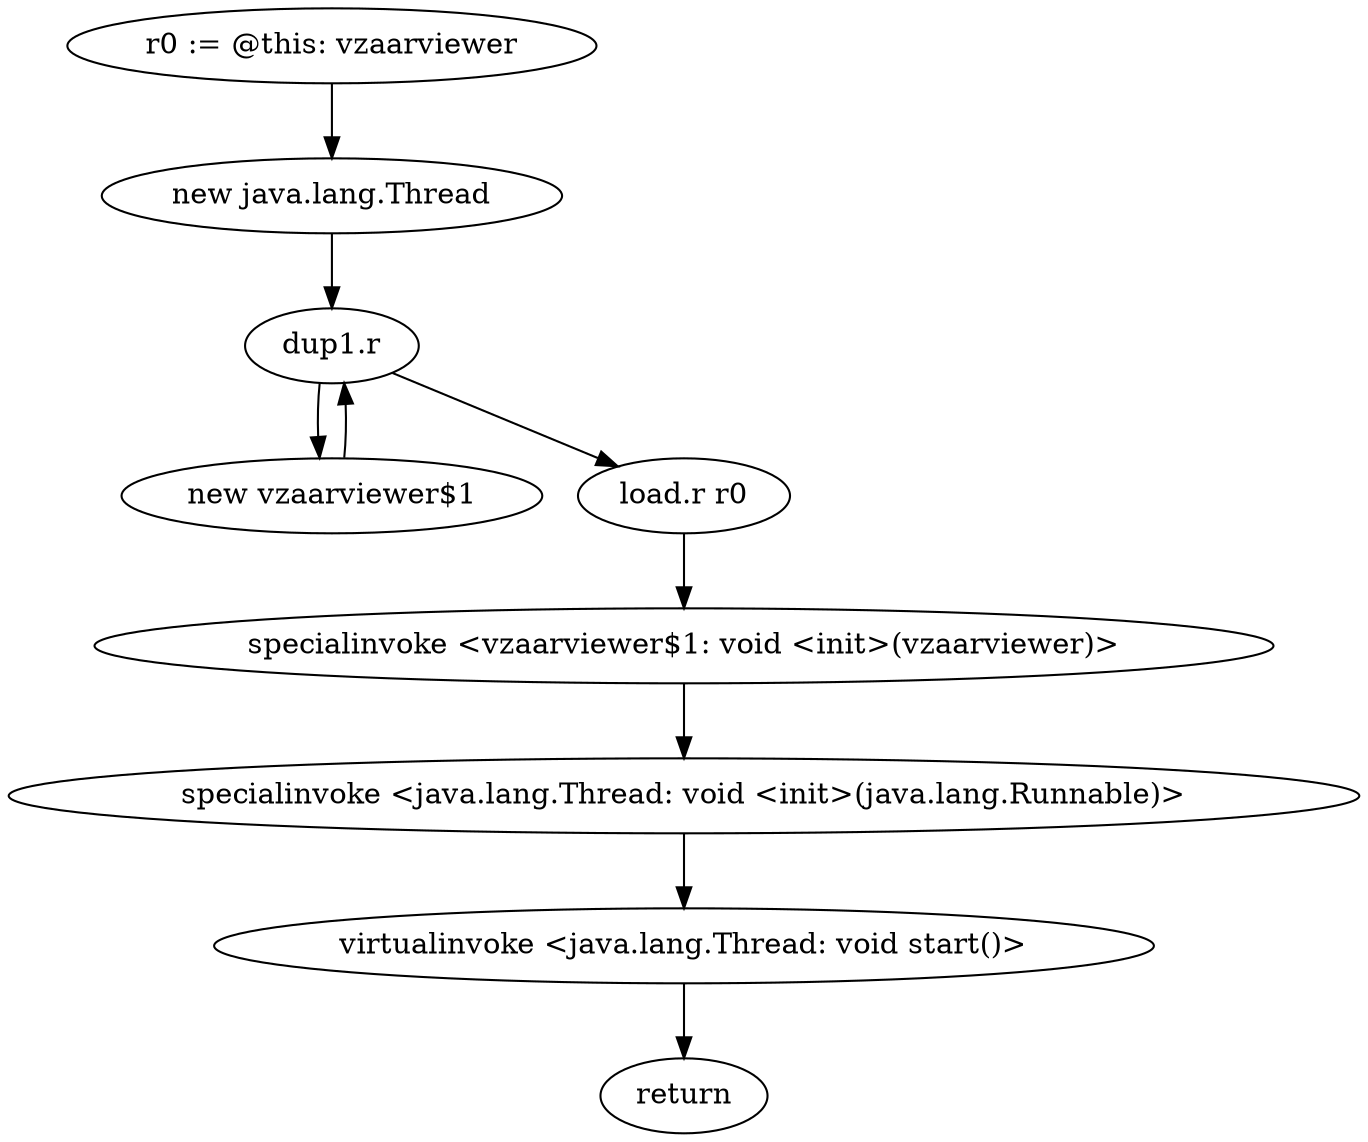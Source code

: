 digraph "" {
    "r0 := @this: vzaarviewer"
    "new java.lang.Thread"
    "r0 := @this: vzaarviewer"->"new java.lang.Thread";
    "dup1.r"
    "new java.lang.Thread"->"dup1.r";
    "new vzaarviewer$1"
    "dup1.r"->"new vzaarviewer$1";
    "new vzaarviewer$1"->"dup1.r";
    "load.r r0"
    "dup1.r"->"load.r r0";
    "specialinvoke <vzaarviewer$1: void <init>(vzaarviewer)>"
    "load.r r0"->"specialinvoke <vzaarviewer$1: void <init>(vzaarviewer)>";
    "specialinvoke <java.lang.Thread: void <init>(java.lang.Runnable)>"
    "specialinvoke <vzaarviewer$1: void <init>(vzaarviewer)>"->"specialinvoke <java.lang.Thread: void <init>(java.lang.Runnable)>";
    "virtualinvoke <java.lang.Thread: void start()>"
    "specialinvoke <java.lang.Thread: void <init>(java.lang.Runnable)>"->"virtualinvoke <java.lang.Thread: void start()>";
    "return"
    "virtualinvoke <java.lang.Thread: void start()>"->"return";
}
